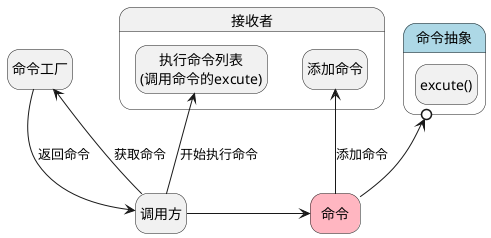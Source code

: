 @startuml 命令模式
hide empty description
state user as "调用方"
state command_inter as "命令抽象" #LightBlue {
    state func as "excute()"
}
state factory as "命令工厂"
state command as "命令" #LightPink
state excutor as "接收者" {
    state add as "添加命令"
    state logic as "执行命令列表\n(调用命令的excute)"
}

user -up-> factory : 获取命令
factory -down-> user : 返回命令
user -> command
command -> add : 添加命令
command -up->o command_inter
user -up-> logic : 开始执行命令
@enduml